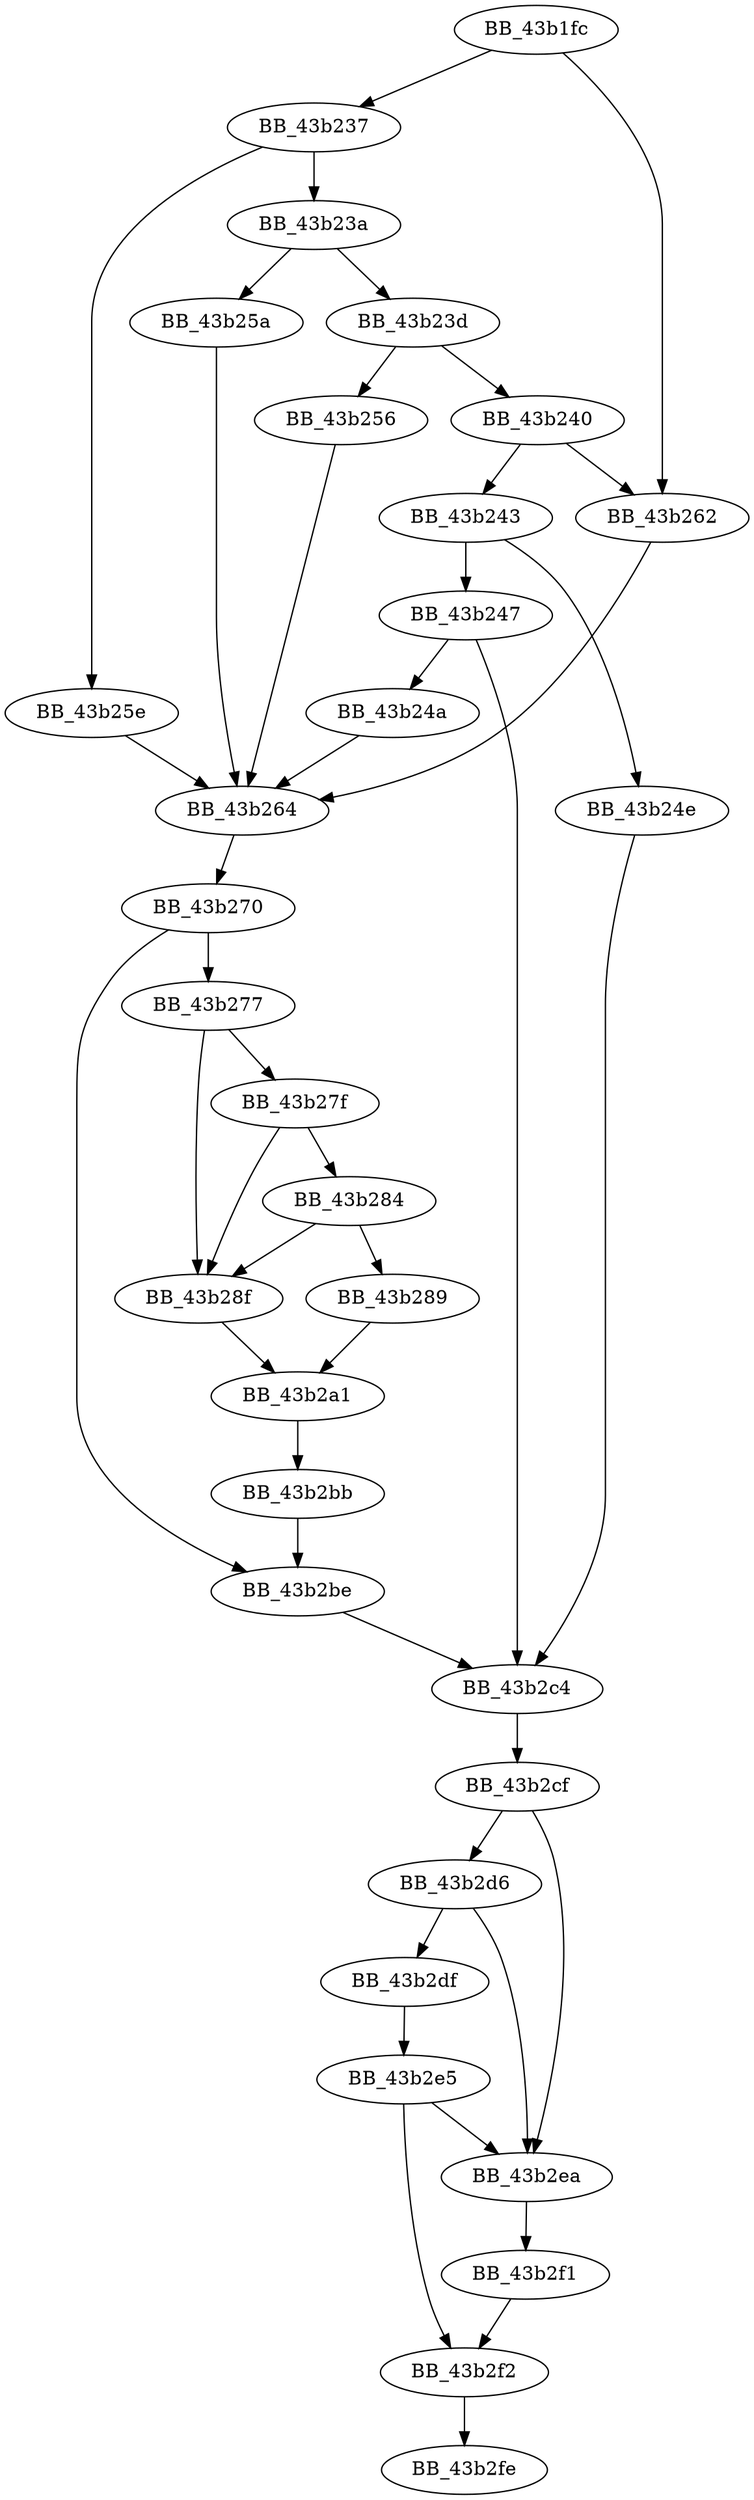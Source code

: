 DiGraph __87except{
BB_43b1fc->BB_43b237
BB_43b1fc->BB_43b262
BB_43b237->BB_43b23a
BB_43b237->BB_43b25e
BB_43b23a->BB_43b23d
BB_43b23a->BB_43b25a
BB_43b23d->BB_43b240
BB_43b23d->BB_43b256
BB_43b240->BB_43b243
BB_43b240->BB_43b262
BB_43b243->BB_43b247
BB_43b243->BB_43b24e
BB_43b247->BB_43b24a
BB_43b247->BB_43b2c4
BB_43b24a->BB_43b264
BB_43b24e->BB_43b2c4
BB_43b256->BB_43b264
BB_43b25a->BB_43b264
BB_43b25e->BB_43b264
BB_43b262->BB_43b264
BB_43b264->BB_43b270
BB_43b270->BB_43b277
BB_43b270->BB_43b2be
BB_43b277->BB_43b27f
BB_43b277->BB_43b28f
BB_43b27f->BB_43b284
BB_43b27f->BB_43b28f
BB_43b284->BB_43b289
BB_43b284->BB_43b28f
BB_43b289->BB_43b2a1
BB_43b28f->BB_43b2a1
BB_43b2a1->BB_43b2bb
BB_43b2bb->BB_43b2be
BB_43b2be->BB_43b2c4
BB_43b2c4->BB_43b2cf
BB_43b2cf->BB_43b2d6
BB_43b2cf->BB_43b2ea
BB_43b2d6->BB_43b2df
BB_43b2d6->BB_43b2ea
BB_43b2df->BB_43b2e5
BB_43b2e5->BB_43b2ea
BB_43b2e5->BB_43b2f2
BB_43b2ea->BB_43b2f1
BB_43b2f1->BB_43b2f2
BB_43b2f2->BB_43b2fe
}
